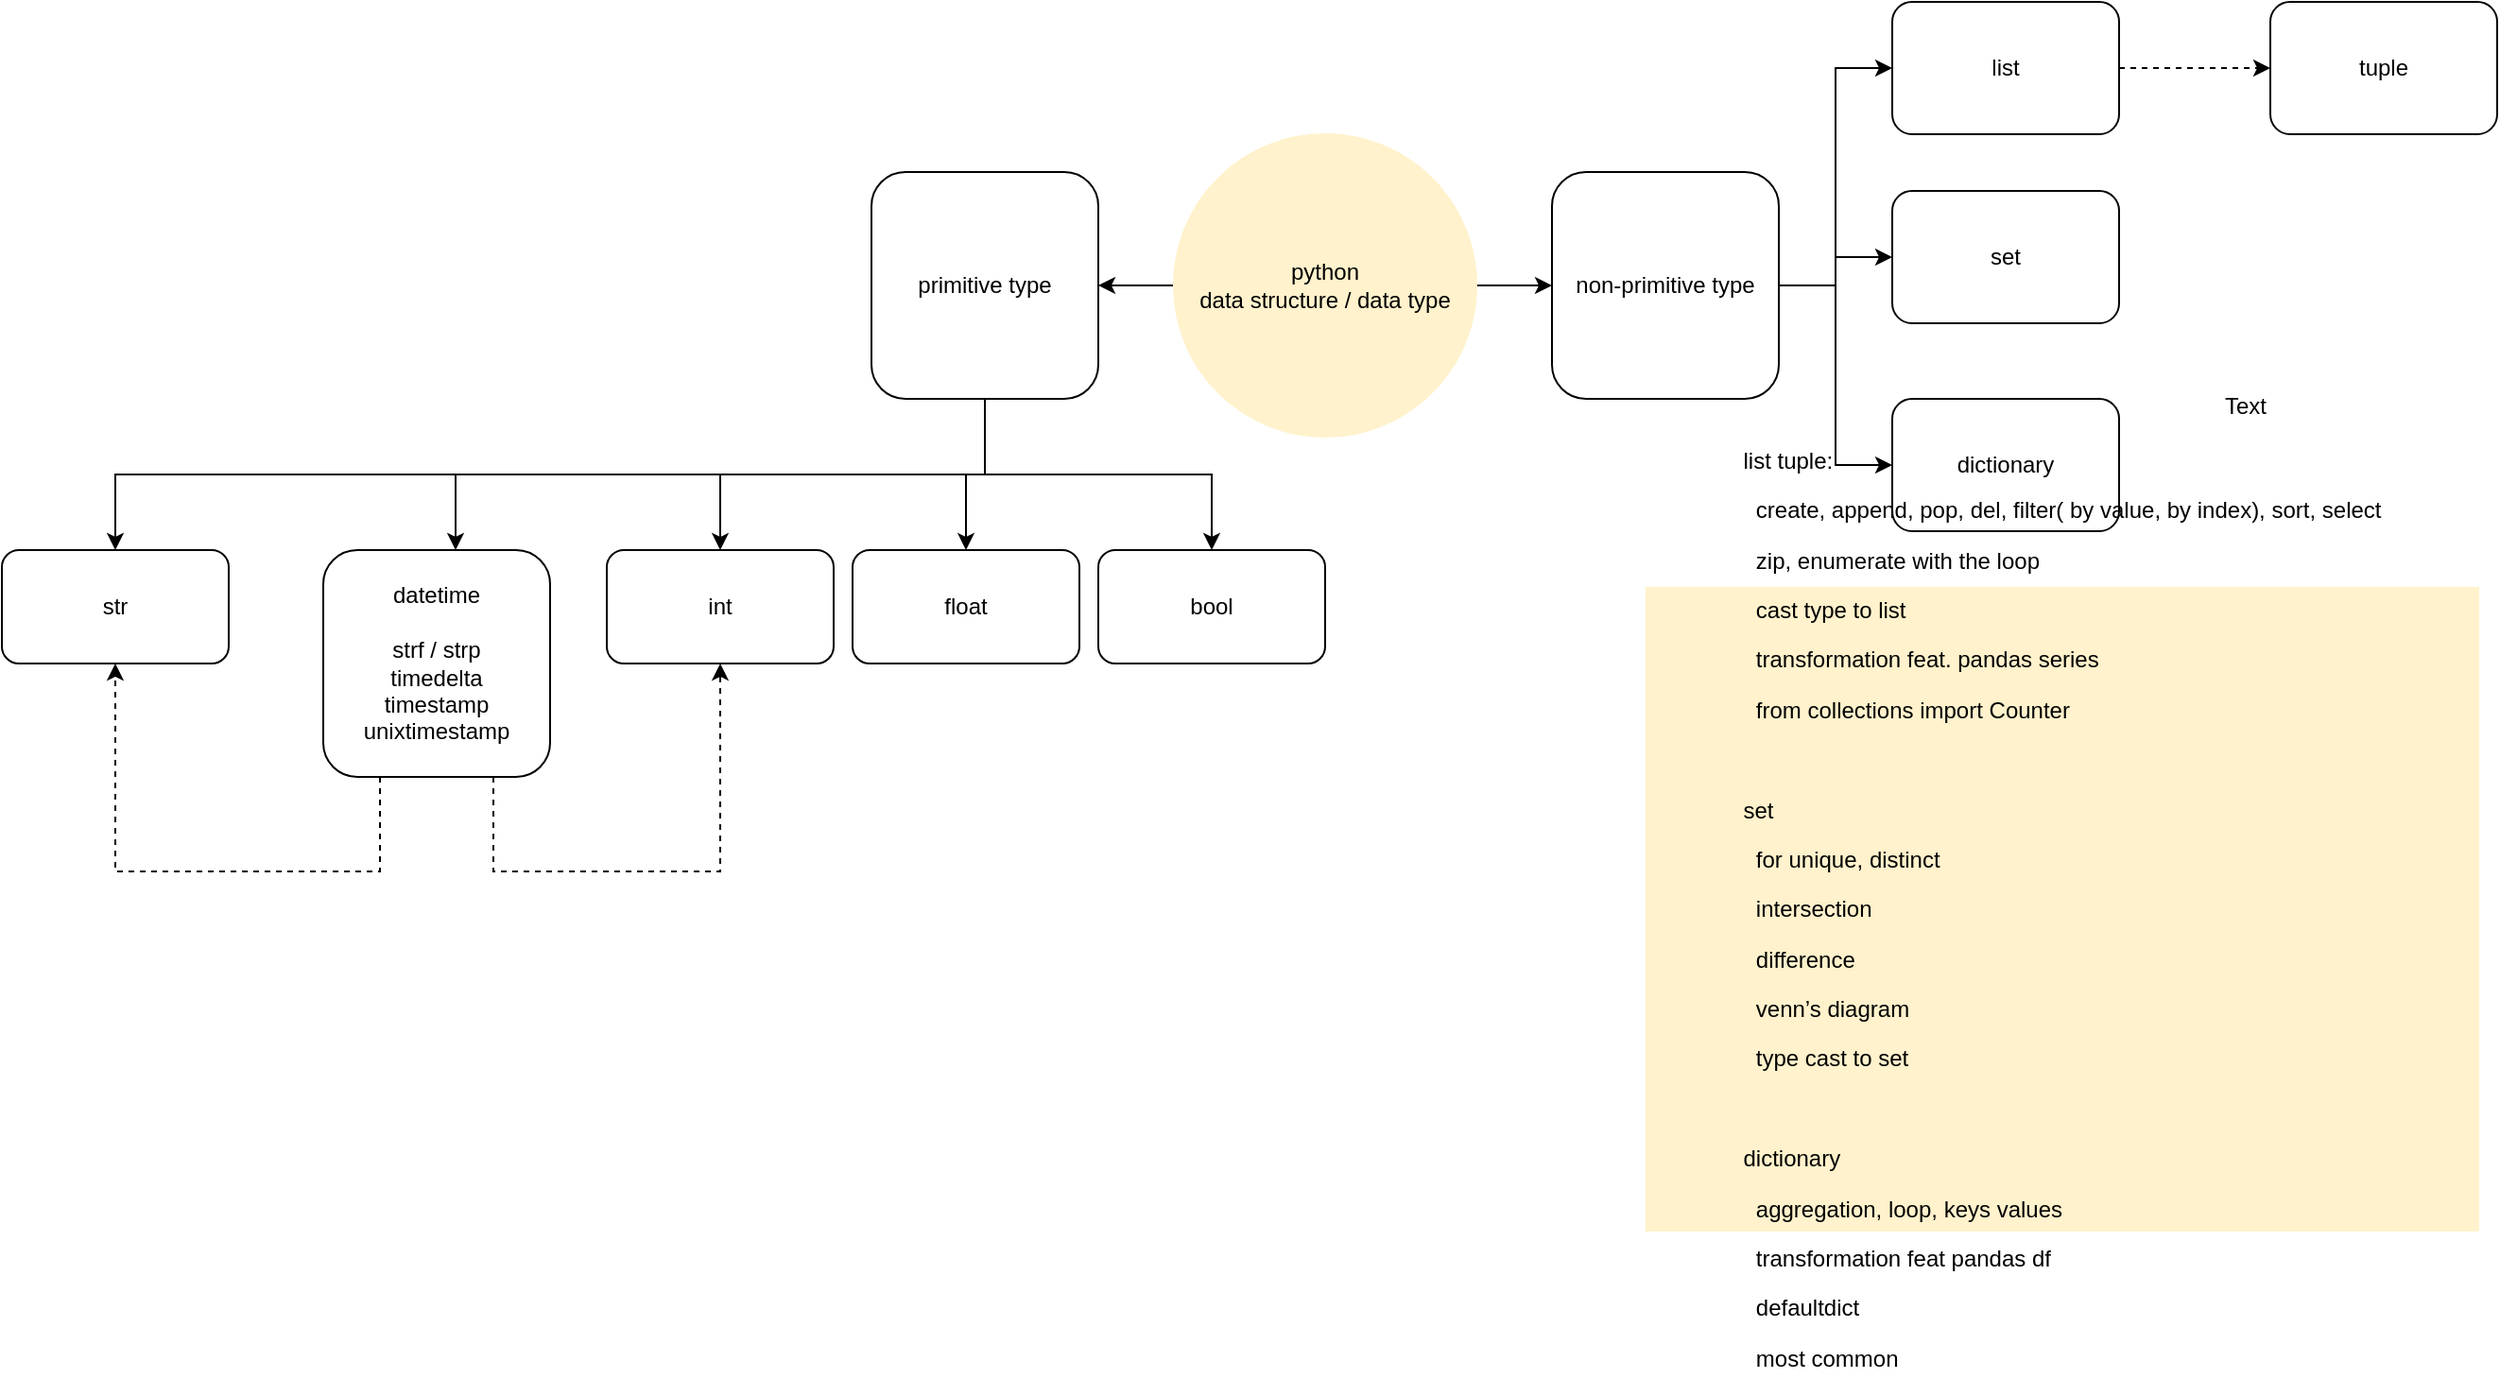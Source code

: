<mxGraphModel dx="1447" dy="581" grid="1" gridSize="10" guides="1" tooltips="1" connect="1" arrows="1" fold="1" page="1" pageScale="1" pageWidth="827" pageHeight="1169" background="#ffffff"><root><mxCell id="0"/><mxCell id="1" parent="0"/><mxCell id="5" value="" style="edgeStyle=orthogonalEdgeStyle;rounded=0;html=1;jettySize=auto;orthogonalLoop=1;" parent="1" source="3" edge="1"><mxGeometry relative="1" as="geometry"><mxPoint x="190" y="210" as="targetPoint"/></mxGeometry></mxCell><mxCell id="8" value="" style="edgeStyle=orthogonalEdgeStyle;rounded=0;html=1;jettySize=auto;orthogonalLoop=1;" parent="1" source="3" edge="1"><mxGeometry relative="1" as="geometry"><mxPoint x="430" y="210" as="targetPoint"/></mxGeometry></mxCell><mxCell id="3" value="&lt;div&gt;python&lt;/div&gt;data structure / data type" style="ellipse;whiteSpace=wrap;html=1;aspect=fixed;fillColor=#FFF2CC;shadow=0;strokeColor=#FFF2CC;" parent="1" vertex="1"><mxGeometry x="230" y="130" width="160" height="160" as="geometry"/></mxCell><mxCell id="11" value="" style="edgeStyle=orthogonalEdgeStyle;rounded=0;html=1;jettySize=auto;orthogonalLoop=1;" parent="1" source="6" target="10" edge="1"><mxGeometry relative="1" as="geometry"><Array as="points"><mxPoint x="130" y="310"/><mxPoint x="-10" y="310"/></Array></mxGeometry></mxCell><mxCell id="14" value="" style="edgeStyle=orthogonalEdgeStyle;rounded=0;html=1;jettySize=auto;orthogonalLoop=1;" parent="1" source="6" target="13" edge="1"><mxGeometry relative="1" as="geometry"/></mxCell><mxCell id="17" value="" style="edgeStyle=orthogonalEdgeStyle;rounded=0;html=1;jettySize=auto;orthogonalLoop=1;" parent="1" source="6" target="16" edge="1"><mxGeometry relative="1" as="geometry"/></mxCell><mxCell id="21" value="" style="edgeStyle=orthogonalEdgeStyle;rounded=0;html=1;jettySize=auto;orthogonalLoop=1;entryX=0.5;entryY=0;" parent="1" source="6" target="20" edge="1"><mxGeometry relative="1" as="geometry"><Array as="points"><mxPoint x="130" y="310"/><mxPoint x="-330" y="310"/></Array></mxGeometry></mxCell><mxCell id="35" value="" style="edgeStyle=orthogonalEdgeStyle;rounded=0;html=1;jettySize=auto;orthogonalLoop=1;" parent="1" source="6" target="34" edge="1"><mxGeometry relative="1" as="geometry"><Array as="points"><mxPoint x="130" y="310"/><mxPoint x="-150" y="310"/></Array></mxGeometry></mxCell><mxCell id="6" value="primitive type" style="rounded=1;whiteSpace=wrap;html=1;" parent="1" vertex="1"><mxGeometry x="70" y="150" width="120" height="120" as="geometry"/></mxCell><mxCell id="37" value="" style="edgeStyle=orthogonalEdgeStyle;rounded=0;html=1;jettySize=auto;orthogonalLoop=1;entryX=0.5;entryY=1;exitX=0.25;exitY=1;dashed=1;" parent="1" source="34" target="20" edge="1"><mxGeometry relative="1" as="geometry"><mxPoint x="-160" y="550" as="targetPoint"/><Array as="points"><mxPoint x="-190" y="520"/><mxPoint x="-330" y="520"/></Array></mxGeometry></mxCell><mxCell id="34" value="datetime&lt;div&gt;&lt;br&gt;&lt;/div&gt;&lt;div&gt;strf / strp&lt;br&gt;&lt;div&gt;timedelta&lt;br&gt;&lt;div&gt;timestamp&lt;/div&gt;&lt;/div&gt;&lt;div&gt;unixtimestamp&lt;/div&gt;&lt;/div&gt;" style="rounded=1;whiteSpace=wrap;html=1;" parent="1" vertex="1"><mxGeometry x="-220" y="350" width="120" height="120" as="geometry"/></mxCell><mxCell id="20" value="str" style="rounded=1;whiteSpace=wrap;html=1;" parent="1" vertex="1"><mxGeometry x="-390" y="350" width="120" height="60" as="geometry"/></mxCell><mxCell id="16" value="bool" style="rounded=1;whiteSpace=wrap;html=1;" parent="1" vertex="1"><mxGeometry x="190" y="350" width="120" height="60" as="geometry"/></mxCell><mxCell id="13" value="float" style="rounded=1;whiteSpace=wrap;html=1;" parent="1" vertex="1"><mxGeometry x="60" y="350" width="120" height="60" as="geometry"/></mxCell><mxCell id="10" value="int" style="rounded=1;whiteSpace=wrap;html=1;" parent="1" vertex="1"><mxGeometry x="-70" y="350" width="120" height="60" as="geometry"/></mxCell><mxCell id="23" value="" style="edgeStyle=orthogonalEdgeStyle;rounded=0;html=1;jettySize=auto;orthogonalLoop=1;" parent="1" source="9" target="22" edge="1"><mxGeometry relative="1" as="geometry"><Array as="points"><mxPoint x="580" y="210"/><mxPoint x="580" y="95"/></Array></mxGeometry></mxCell><mxCell id="25" value="" style="edgeStyle=orthogonalEdgeStyle;rounded=0;html=1;jettySize=auto;orthogonalLoop=1;" parent="1" source="9" target="24" edge="1"><mxGeometry relative="1" as="geometry"/></mxCell><mxCell id="28" value="" style="edgeStyle=orthogonalEdgeStyle;rounded=0;html=1;jettySize=auto;orthogonalLoop=1;" parent="1" source="9" target="27" edge="1"><mxGeometry relative="1" as="geometry"/></mxCell><mxCell id="9" value="non-primitive type" style="rounded=1;whiteSpace=wrap;html=1;" parent="1" vertex="1"><mxGeometry x="430" y="150" width="120" height="120" as="geometry"/></mxCell><mxCell id="27" value="dictionary" style="rounded=1;whiteSpace=wrap;html=1;" parent="1" vertex="1"><mxGeometry x="610" y="270" width="120" height="70" as="geometry"/></mxCell><mxCell id="24" value="set" style="rounded=1;whiteSpace=wrap;html=1;" parent="1" vertex="1"><mxGeometry x="610" y="160" width="120" height="70" as="geometry"/></mxCell><mxCell id="30" value="" style="edgeStyle=orthogonalEdgeStyle;rounded=0;html=1;jettySize=auto;orthogonalLoop=1;dashed=1;" parent="1" source="22" target="29" edge="1"><mxGeometry relative="1" as="geometry"/></mxCell><mxCell id="22" value="list" style="rounded=1;whiteSpace=wrap;html=1;" parent="1" vertex="1"><mxGeometry x="610" y="60" width="120" height="70" as="geometry"/></mxCell><mxCell id="29" value="tuple" style="rounded=1;whiteSpace=wrap;html=1;" parent="1" vertex="1"><mxGeometry x="810" y="60" width="120" height="70" as="geometry"/></mxCell><mxCell id="33" value="&lt;p style=&quot;text-align: left&quot;&gt;list tuple:&amp;nbsp;&lt;/p&gt;&lt;p style=&quot;text-align: left&quot;&gt;&amp;nbsp; create, append, pop, del, filter( by value, by index), sort, select&lt;/p&gt;&lt;p style=&quot;text-align: left&quot;&gt;&amp;nbsp; zip, enumerate with the loop&lt;/p&gt;&lt;p style=&quot;text-align: left&quot;&gt;&amp;nbsp; cast type to list&lt;/p&gt;&lt;p style=&quot;text-align: left&quot;&gt;&amp;nbsp; transformation feat. pandas series&lt;/p&gt;&lt;p style=&quot;text-align: left&quot;&gt;&amp;nbsp; from collections import Counter&lt;/p&gt;&lt;p style=&quot;text-align: left&quot;&gt;&lt;br&gt;&lt;/p&gt;&lt;p style=&quot;text-align: left&quot;&gt;set&lt;/p&gt;&lt;p style=&quot;text-align: left&quot;&gt;&amp;nbsp; for unique, distinct&lt;/p&gt;&lt;p style=&quot;text-align: left&quot;&gt;&amp;nbsp; intersection&lt;/p&gt;&lt;p style=&quot;text-align: left&quot;&gt;&amp;nbsp; difference&lt;/p&gt;&lt;p style=&quot;text-align: left&quot;&gt;&amp;nbsp; venn’s diagram&amp;nbsp;&lt;/p&gt;&lt;p style=&quot;text-align: left&quot;&gt;&amp;nbsp; type cast to set&lt;/p&gt;&lt;p style=&quot;text-align: left&quot;&gt;&lt;br&gt;&lt;/p&gt;&lt;p style=&quot;text-align: left&quot;&gt;dictionary&lt;/p&gt;&lt;p style=&quot;text-align: left&quot;&gt;&amp;nbsp; aggregation, loop, keys values&lt;/p&gt;&lt;p style=&quot;text-align: left&quot;&gt;&amp;nbsp; transformation feat pandas df&amp;nbsp;&lt;/p&gt;&lt;p style=&quot;text-align: left&quot;&gt;&amp;nbsp; defaultdict&lt;/p&gt;&lt;p style=&quot;text-align: left&quot;&gt;&amp;nbsp; most common&lt;/p&gt;" style="rounded=0;whiteSpace=wrap;html=1;shadow=0;strokeColor=#FFF2CC;fillColor=#FFF2CC;" parent="1" vertex="1"><mxGeometry x="480" y="370" width="440" height="340" as="geometry"/></mxCell><mxCell id="38" value="" style="edgeStyle=orthogonalEdgeStyle;rounded=0;html=1;jettySize=auto;orthogonalLoop=1;entryX=0.5;entryY=1;exitX=0.75;exitY=1;dashed=1;" parent="1" source="34" target="10" edge="1"><mxGeometry relative="1" as="geometry"><mxPoint x="-150" y="480" as="sourcePoint"/><mxPoint x="-320" y="420" as="targetPoint"/><Array as="points"><mxPoint x="-130" y="520"/><mxPoint x="-10" y="520"/></Array></mxGeometry></mxCell><mxCell id="39" value="Text" style="text;html=1;resizable=0;points=[];autosize=1;align=left;verticalAlign=top;spacingTop=-4;" vertex="1" parent="1"><mxGeometry x="784" y="264" width="40" height="20" as="geometry"/></mxCell></root></mxGraphModel>